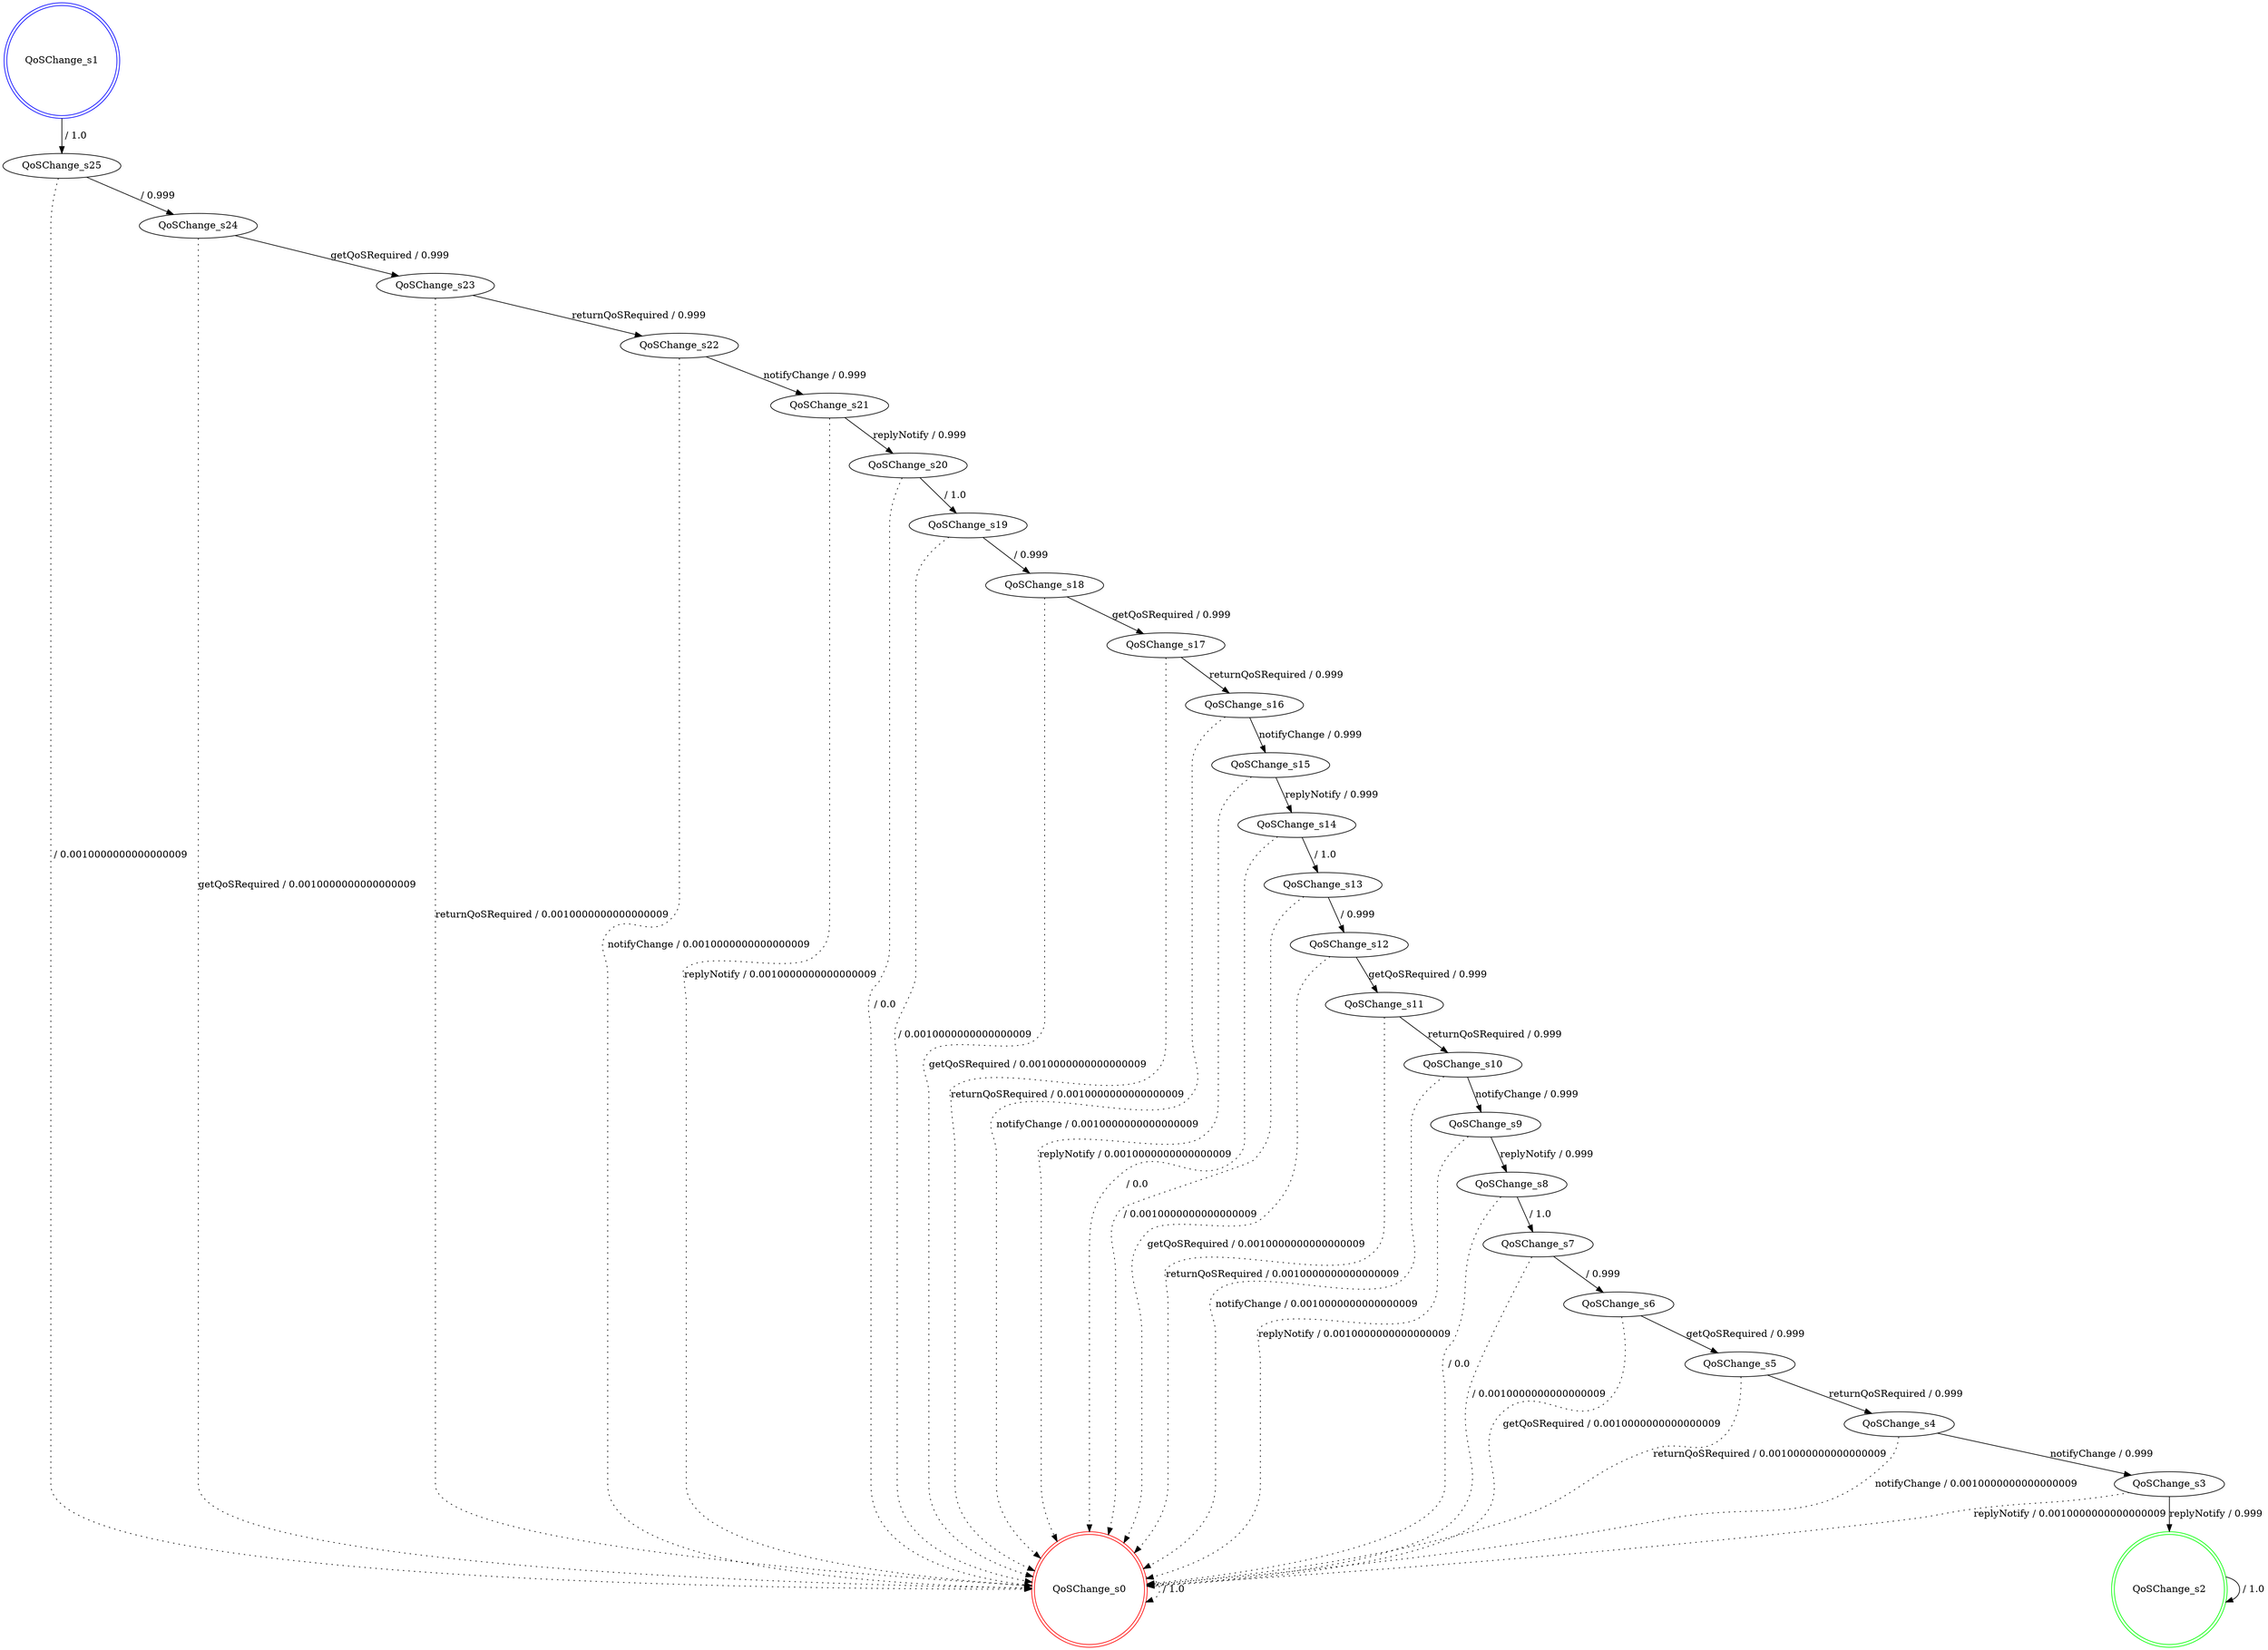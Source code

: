 digraph graphname {
QoSChange_s0 [label="QoSChange_s0",color=red,shape=doublecircle ];
QoSChange_s1 [label="QoSChange_s1",color=blue,shape=doublecircle ];
QoSChange_s2 [label="QoSChange_s2",color=green,shape=doublecircle ];
QoSChange_s3 [label="QoSChange_s3" ];
QoSChange_s4 [label="QoSChange_s4" ];
QoSChange_s5 [label="QoSChange_s5" ];
QoSChange_s6 [label="QoSChange_s6" ];
QoSChange_s7 [label="QoSChange_s7" ];
QoSChange_s8 [label="QoSChange_s8" ];
QoSChange_s9 [label="QoSChange_s9" ];
QoSChange_s10 [label="QoSChange_s10" ];
QoSChange_s11 [label="QoSChange_s11" ];
QoSChange_s12 [label="QoSChange_s12" ];
QoSChange_s13 [label="QoSChange_s13" ];
QoSChange_s14 [label="QoSChange_s14" ];
QoSChange_s15 [label="QoSChange_s15" ];
QoSChange_s16 [label="QoSChange_s16" ];
QoSChange_s17 [label="QoSChange_s17" ];
QoSChange_s18 [label="QoSChange_s18" ];
QoSChange_s19 [label="QoSChange_s19" ];
QoSChange_s20 [label="QoSChange_s20" ];
QoSChange_s21 [label="QoSChange_s21" ];
QoSChange_s22 [label="QoSChange_s22" ];
QoSChange_s23 [label="QoSChange_s23" ];
QoSChange_s24 [label="QoSChange_s24" ];
QoSChange_s25 [label="QoSChange_s25" ];
QoSChange_s0 -> QoSChange_s0 [label=" / 1.0", style=dotted];
QoSChange_s1 -> QoSChange_s25 [label=" / 1.0"];
QoSChange_s2 -> QoSChange_s2 [label=" / 1.0"];
QoSChange_s3 -> QoSChange_s2 [label="replyNotify / 0.999"];
QoSChange_s3 -> QoSChange_s0 [label="replyNotify / 0.0010000000000000009", style=dotted];
QoSChange_s4 -> QoSChange_s3 [label="notifyChange / 0.999"];
QoSChange_s4 -> QoSChange_s0 [label="notifyChange / 0.0010000000000000009", style=dotted];
QoSChange_s5 -> QoSChange_s4 [label="returnQoSRequired / 0.999"];
QoSChange_s5 -> QoSChange_s0 [label="returnQoSRequired / 0.0010000000000000009", style=dotted];
QoSChange_s6 -> QoSChange_s5 [label="getQoSRequired / 0.999"];
QoSChange_s6 -> QoSChange_s0 [label="getQoSRequired / 0.0010000000000000009", style=dotted];
QoSChange_s7 -> QoSChange_s6 [label=" / 0.999"];
QoSChange_s7 -> QoSChange_s0 [label=" / 0.0010000000000000009", style=dotted];
QoSChange_s8 -> QoSChange_s7 [label=" / 1.0"];
QoSChange_s8 -> QoSChange_s0 [label=" / 0.0", style=dotted];
QoSChange_s9 -> QoSChange_s8 [label="replyNotify / 0.999"];
QoSChange_s9 -> QoSChange_s0 [label="replyNotify / 0.0010000000000000009", style=dotted];
QoSChange_s10 -> QoSChange_s9 [label="notifyChange / 0.999"];
QoSChange_s10 -> QoSChange_s0 [label="notifyChange / 0.0010000000000000009", style=dotted];
QoSChange_s11 -> QoSChange_s10 [label="returnQoSRequired / 0.999"];
QoSChange_s11 -> QoSChange_s0 [label="returnQoSRequired / 0.0010000000000000009", style=dotted];
QoSChange_s12 -> QoSChange_s11 [label="getQoSRequired / 0.999"];
QoSChange_s12 -> QoSChange_s0 [label="getQoSRequired / 0.0010000000000000009", style=dotted];
QoSChange_s13 -> QoSChange_s12 [label=" / 0.999"];
QoSChange_s13 -> QoSChange_s0 [label=" / 0.0010000000000000009", style=dotted];
QoSChange_s14 -> QoSChange_s13 [label=" / 1.0"];
QoSChange_s14 -> QoSChange_s0 [label=" / 0.0", style=dotted];
QoSChange_s15 -> QoSChange_s14 [label="replyNotify / 0.999"];
QoSChange_s15 -> QoSChange_s0 [label="replyNotify / 0.0010000000000000009", style=dotted];
QoSChange_s16 -> QoSChange_s15 [label="notifyChange / 0.999"];
QoSChange_s16 -> QoSChange_s0 [label="notifyChange / 0.0010000000000000009", style=dotted];
QoSChange_s17 -> QoSChange_s16 [label="returnQoSRequired / 0.999"];
QoSChange_s17 -> QoSChange_s0 [label="returnQoSRequired / 0.0010000000000000009", style=dotted];
QoSChange_s18 -> QoSChange_s17 [label="getQoSRequired / 0.999"];
QoSChange_s18 -> QoSChange_s0 [label="getQoSRequired / 0.0010000000000000009", style=dotted];
QoSChange_s19 -> QoSChange_s18 [label=" / 0.999"];
QoSChange_s19 -> QoSChange_s0 [label=" / 0.0010000000000000009", style=dotted];
QoSChange_s20 -> QoSChange_s19 [label=" / 1.0"];
QoSChange_s20 -> QoSChange_s0 [label=" / 0.0", style=dotted];
QoSChange_s21 -> QoSChange_s20 [label="replyNotify / 0.999"];
QoSChange_s21 -> QoSChange_s0 [label="replyNotify / 0.0010000000000000009", style=dotted];
QoSChange_s22 -> QoSChange_s21 [label="notifyChange / 0.999"];
QoSChange_s22 -> QoSChange_s0 [label="notifyChange / 0.0010000000000000009", style=dotted];
QoSChange_s23 -> QoSChange_s22 [label="returnQoSRequired / 0.999"];
QoSChange_s23 -> QoSChange_s0 [label="returnQoSRequired / 0.0010000000000000009", style=dotted];
QoSChange_s24 -> QoSChange_s23 [label="getQoSRequired / 0.999"];
QoSChange_s24 -> QoSChange_s0 [label="getQoSRequired / 0.0010000000000000009", style=dotted];
QoSChange_s25 -> QoSChange_s24 [label=" / 0.999"];
QoSChange_s25 -> QoSChange_s0 [label=" / 0.0010000000000000009", style=dotted];
}